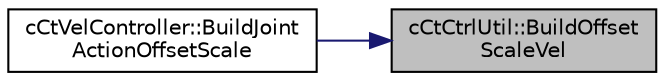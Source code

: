 digraph "cCtCtrlUtil::BuildOffsetScaleVel"
{
 // LATEX_PDF_SIZE
  edge [fontname="Helvetica",fontsize="10",labelfontname="Helvetica",labelfontsize="10"];
  node [fontname="Helvetica",fontsize="10",shape=record];
  rankdir="RL";
  Node1 [label="cCtCtrlUtil::BuildOffset\lScaleVel",height=0.2,width=0.4,color="black", fillcolor="grey75", style="filled", fontcolor="black",tooltip=" "];
  Node1 -> Node2 [dir="back",color="midnightblue",fontsize="10",style="solid",fontname="Helvetica"];
  Node2 [label="cCtVelController::BuildJoint\lActionOffsetScale",height=0.2,width=0.4,color="black", fillcolor="white", style="filled",URL="$classc_ct_vel_controller.html#a3e2b58a39146114abe8647d9dbeeed3f",tooltip=" "];
}

